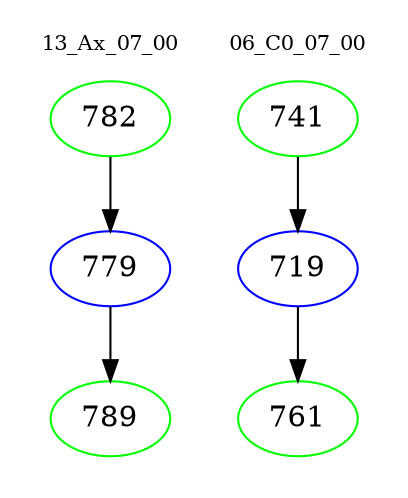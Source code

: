 digraph{
subgraph cluster_0 {
color = white
label = "13_Ax_07_00";
fontsize=10;
T0_782 [label="782", color="green"]
T0_782 -> T0_779 [color="black"]
T0_779 [label="779", color="blue"]
T0_779 -> T0_789 [color="black"]
T0_789 [label="789", color="green"]
}
subgraph cluster_1 {
color = white
label = "06_C0_07_00";
fontsize=10;
T1_741 [label="741", color="green"]
T1_741 -> T1_719 [color="black"]
T1_719 [label="719", color="blue"]
T1_719 -> T1_761 [color="black"]
T1_761 [label="761", color="green"]
}
}
